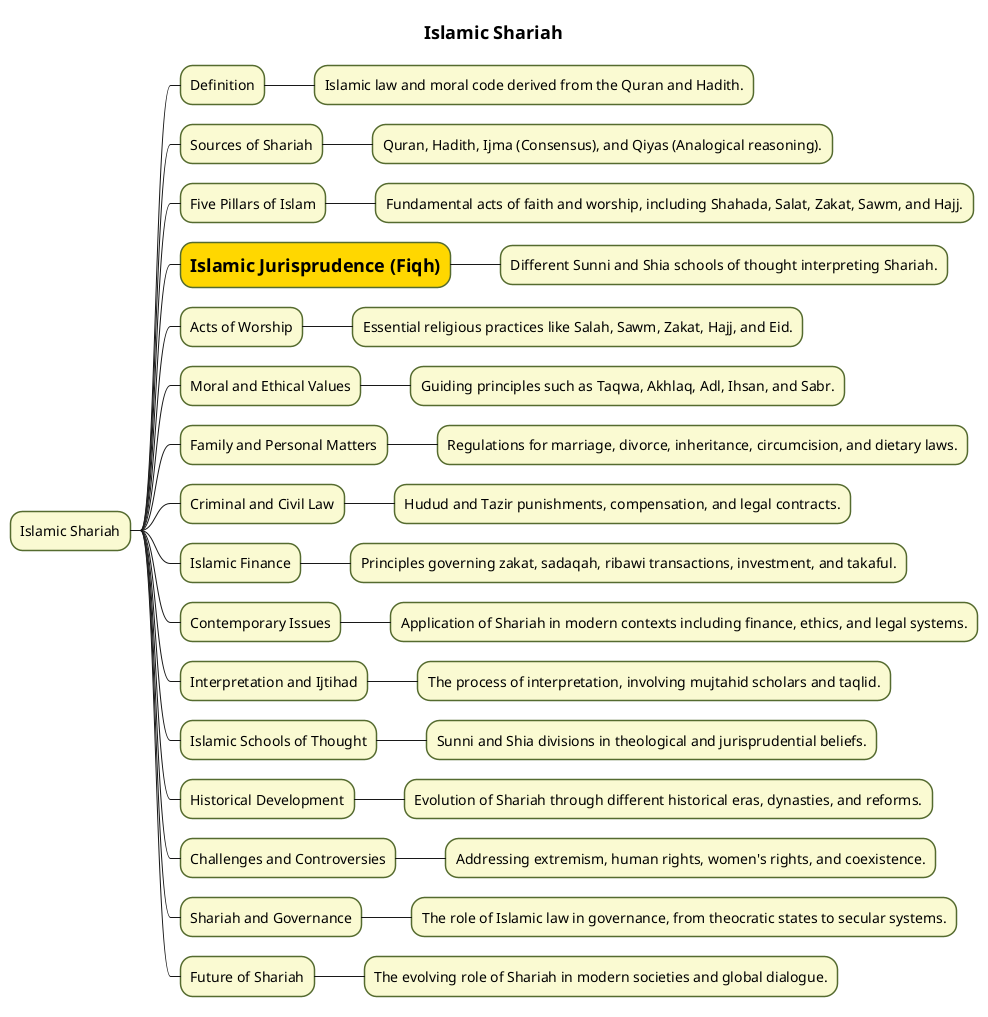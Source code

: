 @startmindmap
title =Islamic Shariah

skinparam node {
    BackgroundColor LightGoldenrodYellow
    BorderColor DarkOliveGreen
}

* Islamic Shariah
** Definition
*** Islamic law and moral code derived from the Quran and Hadith.

** Sources of Shariah
*** Quran, Hadith, Ijma (Consensus), and Qiyas (Analogical reasoning).

** Five Pillars of Islam
*** Fundamental acts of faith and worship, including Shahada, Salat, Zakat, Sawm, and Hajj.

**[#gold] =Islamic Jurisprudence (Fiqh)
*** Different Sunni and Shia schools of thought interpreting Shariah.

** Acts of Worship
*** Essential religious practices like Salah, Sawm, Zakat, Hajj, and Eid.

** Moral and Ethical Values
*** Guiding principles such as Taqwa, Akhlaq, Adl, Ihsan, and Sabr.

** Family and Personal Matters
*** Regulations for marriage, divorce, inheritance, circumcision, and dietary laws.

** Criminal and Civil Law
*** Hudud and Tazir punishments, compensation, and legal contracts.

** Islamic Finance
*** Principles governing zakat, sadaqah, ribawi transactions, investment, and takaful.

** Contemporary Issues
*** Application of Shariah in modern contexts including finance, ethics, and legal systems.

** Interpretation and Ijtihad
*** The process of interpretation, involving mujtahid scholars and taqlid.

** Islamic Schools of Thought
*** Sunni and Shia divisions in theological and jurisprudential beliefs.

** Historical Development
*** Evolution of Shariah through different historical eras, dynasties, and reforms.

** Challenges and Controversies
*** Addressing extremism, human rights, women's rights, and coexistence.

** Shariah and Governance
*** The role of Islamic law in governance, from theocratic states to secular systems.

** Future of Shariah
*** The evolving role of Shariah in modern societies and global dialogue.
@endmindmap
